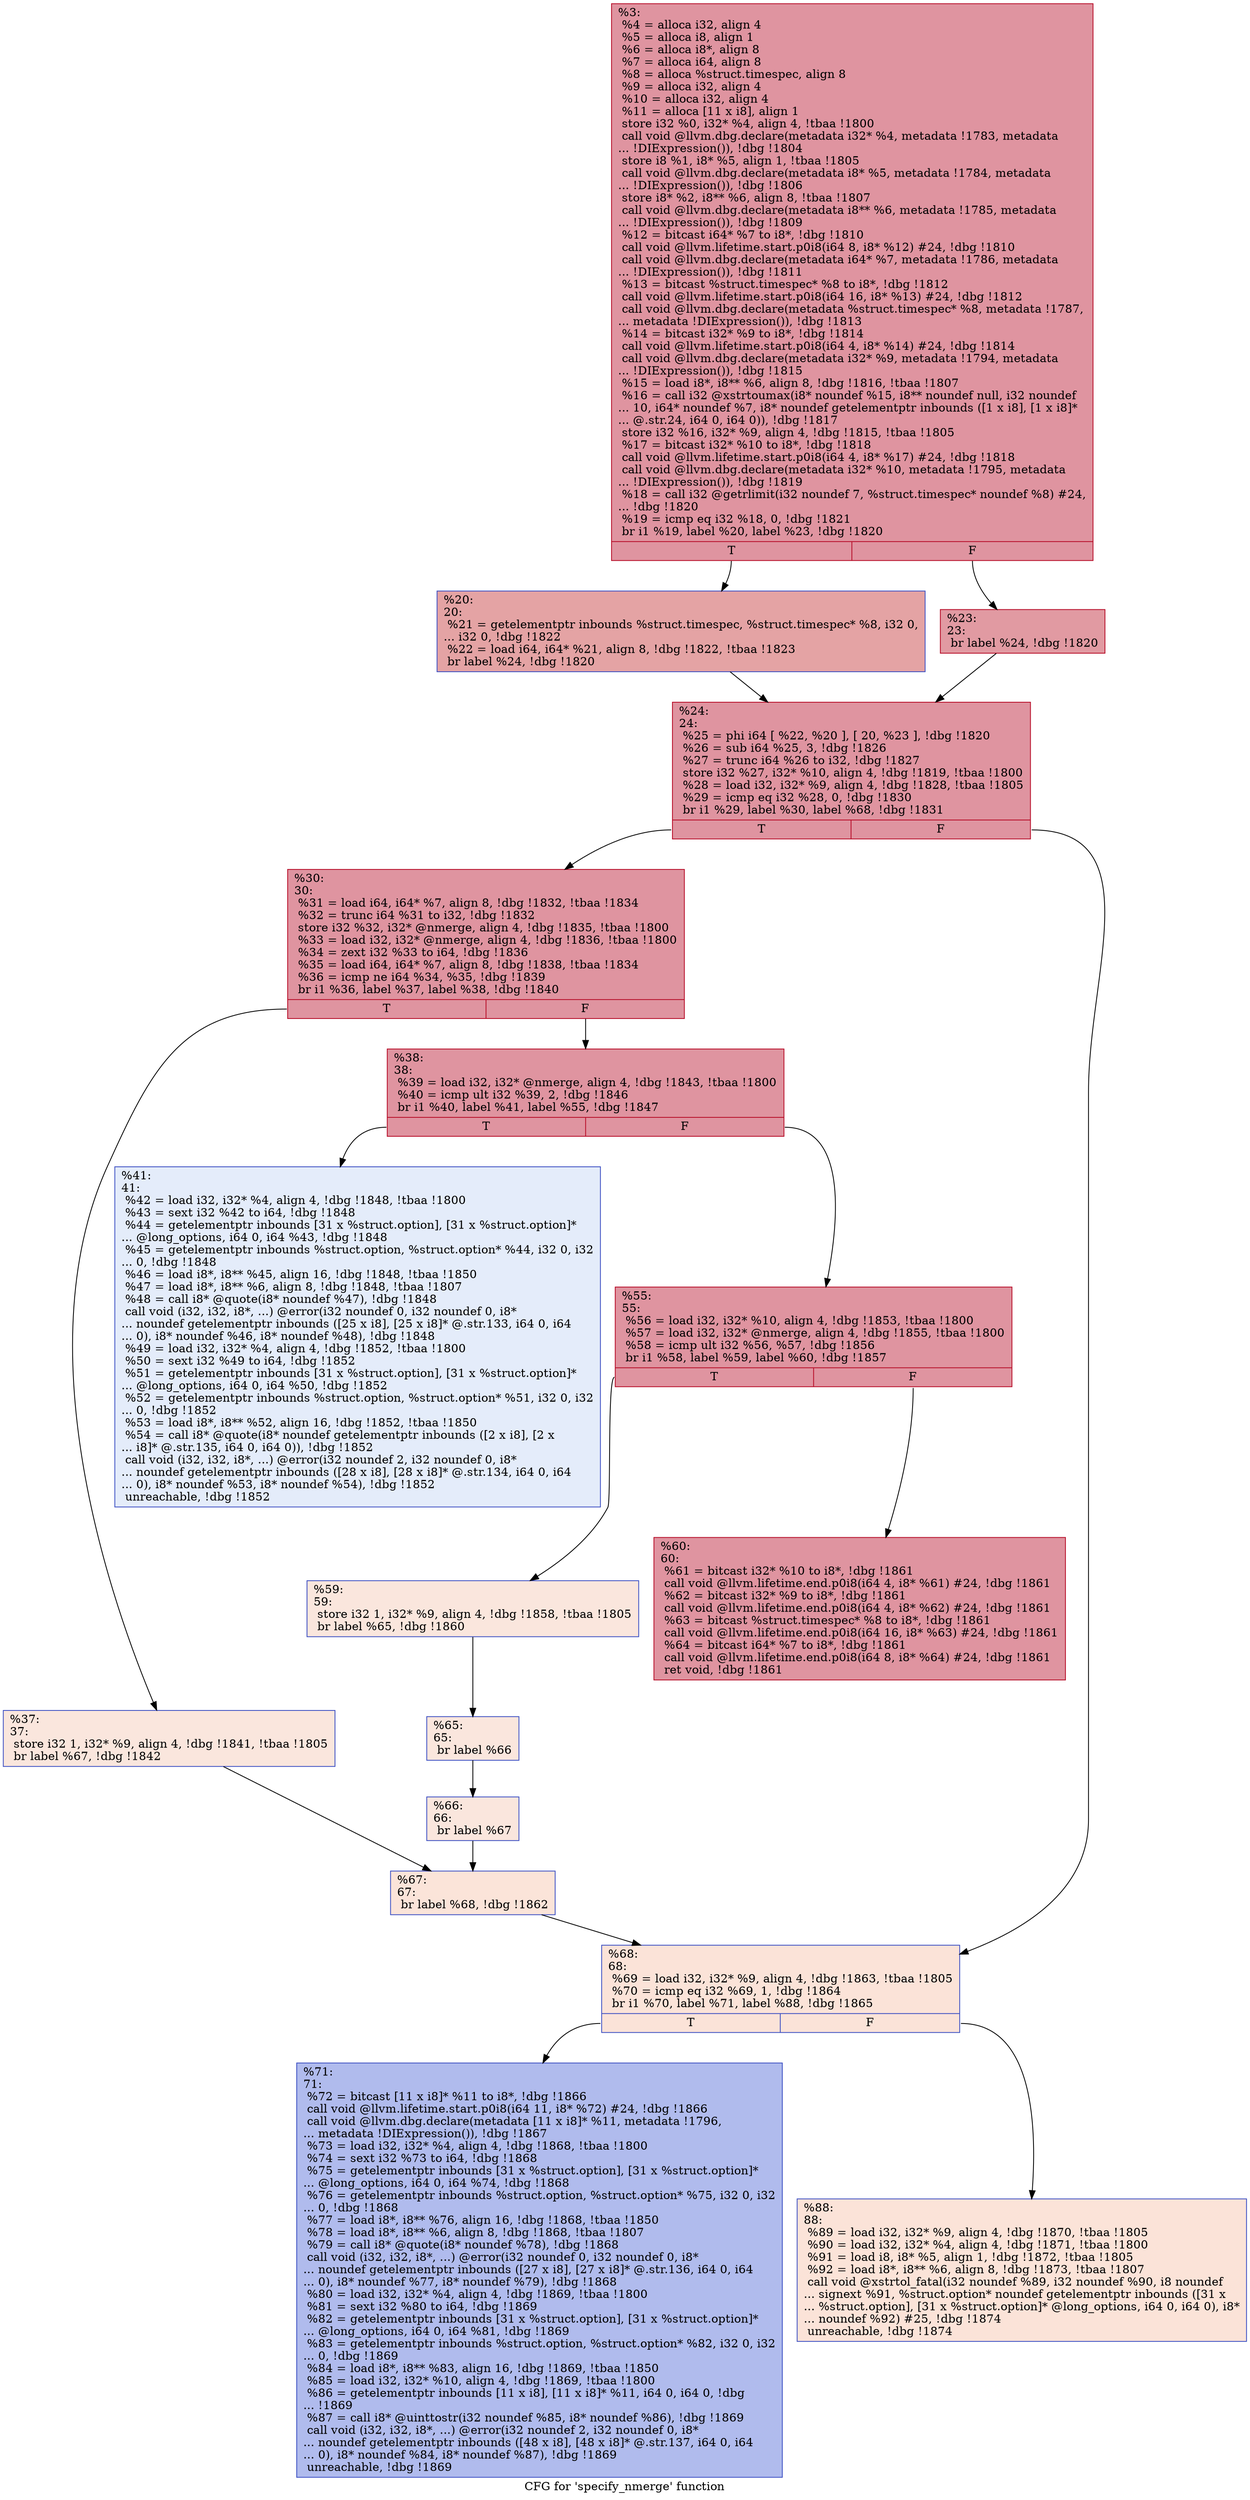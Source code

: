 digraph "CFG for 'specify_nmerge' function" {
	label="CFG for 'specify_nmerge' function";

	Node0x235ed10 [shape=record,color="#b70d28ff", style=filled, fillcolor="#b70d2870",label="{%3:\l  %4 = alloca i32, align 4\l  %5 = alloca i8, align 1\l  %6 = alloca i8*, align 8\l  %7 = alloca i64, align 8\l  %8 = alloca %struct.timespec, align 8\l  %9 = alloca i32, align 4\l  %10 = alloca i32, align 4\l  %11 = alloca [11 x i8], align 1\l  store i32 %0, i32* %4, align 4, !tbaa !1800\l  call void @llvm.dbg.declare(metadata i32* %4, metadata !1783, metadata\l... !DIExpression()), !dbg !1804\l  store i8 %1, i8* %5, align 1, !tbaa !1805\l  call void @llvm.dbg.declare(metadata i8* %5, metadata !1784, metadata\l... !DIExpression()), !dbg !1806\l  store i8* %2, i8** %6, align 8, !tbaa !1807\l  call void @llvm.dbg.declare(metadata i8** %6, metadata !1785, metadata\l... !DIExpression()), !dbg !1809\l  %12 = bitcast i64* %7 to i8*, !dbg !1810\l  call void @llvm.lifetime.start.p0i8(i64 8, i8* %12) #24, !dbg !1810\l  call void @llvm.dbg.declare(metadata i64* %7, metadata !1786, metadata\l... !DIExpression()), !dbg !1811\l  %13 = bitcast %struct.timespec* %8 to i8*, !dbg !1812\l  call void @llvm.lifetime.start.p0i8(i64 16, i8* %13) #24, !dbg !1812\l  call void @llvm.dbg.declare(metadata %struct.timespec* %8, metadata !1787,\l... metadata !DIExpression()), !dbg !1813\l  %14 = bitcast i32* %9 to i8*, !dbg !1814\l  call void @llvm.lifetime.start.p0i8(i64 4, i8* %14) #24, !dbg !1814\l  call void @llvm.dbg.declare(metadata i32* %9, metadata !1794, metadata\l... !DIExpression()), !dbg !1815\l  %15 = load i8*, i8** %6, align 8, !dbg !1816, !tbaa !1807\l  %16 = call i32 @xstrtoumax(i8* noundef %15, i8** noundef null, i32 noundef\l... 10, i64* noundef %7, i8* noundef getelementptr inbounds ([1 x i8], [1 x i8]*\l... @.str.24, i64 0, i64 0)), !dbg !1817\l  store i32 %16, i32* %9, align 4, !dbg !1815, !tbaa !1805\l  %17 = bitcast i32* %10 to i8*, !dbg !1818\l  call void @llvm.lifetime.start.p0i8(i64 4, i8* %17) #24, !dbg !1818\l  call void @llvm.dbg.declare(metadata i32* %10, metadata !1795, metadata\l... !DIExpression()), !dbg !1819\l  %18 = call i32 @getrlimit(i32 noundef 7, %struct.timespec* noundef %8) #24,\l... !dbg !1820\l  %19 = icmp eq i32 %18, 0, !dbg !1821\l  br i1 %19, label %20, label %23, !dbg !1820\l|{<s0>T|<s1>F}}"];
	Node0x235ed10:s0 -> Node0x235edf0;
	Node0x235ed10:s1 -> Node0x235ee40;
	Node0x235edf0 [shape=record,color="#3d50c3ff", style=filled, fillcolor="#c32e3170",label="{%20:\l20:                                               \l  %21 = getelementptr inbounds %struct.timespec, %struct.timespec* %8, i32 0,\l... i32 0, !dbg !1822\l  %22 = load i64, i64* %21, align 8, !dbg !1822, !tbaa !1823\l  br label %24, !dbg !1820\l}"];
	Node0x235edf0 -> Node0x235ee90;
	Node0x235ee40 [shape=record,color="#b70d28ff", style=filled, fillcolor="#bb1b2c70",label="{%23:\l23:                                               \l  br label %24, !dbg !1820\l}"];
	Node0x235ee40 -> Node0x235ee90;
	Node0x235ee90 [shape=record,color="#b70d28ff", style=filled, fillcolor="#b70d2870",label="{%24:\l24:                                               \l  %25 = phi i64 [ %22, %20 ], [ 20, %23 ], !dbg !1820\l  %26 = sub i64 %25, 3, !dbg !1826\l  %27 = trunc i64 %26 to i32, !dbg !1827\l  store i32 %27, i32* %10, align 4, !dbg !1819, !tbaa !1800\l  %28 = load i32, i32* %9, align 4, !dbg !1828, !tbaa !1805\l  %29 = icmp eq i32 %28, 0, !dbg !1830\l  br i1 %29, label %30, label %68, !dbg !1831\l|{<s0>T|<s1>F}}"];
	Node0x235ee90:s0 -> Node0x235eee0;
	Node0x235ee90:s1 -> Node0x235f200;
	Node0x235eee0 [shape=record,color="#b70d28ff", style=filled, fillcolor="#b70d2870",label="{%30:\l30:                                               \l  %31 = load i64, i64* %7, align 8, !dbg !1832, !tbaa !1834\l  %32 = trunc i64 %31 to i32, !dbg !1832\l  store i32 %32, i32* @nmerge, align 4, !dbg !1835, !tbaa !1800\l  %33 = load i32, i32* @nmerge, align 4, !dbg !1836, !tbaa !1800\l  %34 = zext i32 %33 to i64, !dbg !1836\l  %35 = load i64, i64* %7, align 8, !dbg !1838, !tbaa !1834\l  %36 = icmp ne i64 %34, %35, !dbg !1839\l  br i1 %36, label %37, label %38, !dbg !1840\l|{<s0>T|<s1>F}}"];
	Node0x235eee0:s0 -> Node0x235ef30;
	Node0x235eee0:s1 -> Node0x235ef80;
	Node0x235ef30 [shape=record,color="#3d50c3ff", style=filled, fillcolor="#f3c7b170",label="{%37:\l37:                                               \l  store i32 1, i32* %9, align 4, !dbg !1841, !tbaa !1805\l  br label %67, !dbg !1842\l}"];
	Node0x235ef30 -> Node0x235f1b0;
	Node0x235ef80 [shape=record,color="#b70d28ff", style=filled, fillcolor="#b70d2870",label="{%38:\l38:                                               \l  %39 = load i32, i32* @nmerge, align 4, !dbg !1843, !tbaa !1800\l  %40 = icmp ult i32 %39, 2, !dbg !1846\l  br i1 %40, label %41, label %55, !dbg !1847\l|{<s0>T|<s1>F}}"];
	Node0x235ef80:s0 -> Node0x235efd0;
	Node0x235ef80:s1 -> Node0x235f020;
	Node0x235efd0 [shape=record,color="#3d50c3ff", style=filled, fillcolor="#c1d4f470",label="{%41:\l41:                                               \l  %42 = load i32, i32* %4, align 4, !dbg !1848, !tbaa !1800\l  %43 = sext i32 %42 to i64, !dbg !1848\l  %44 = getelementptr inbounds [31 x %struct.option], [31 x %struct.option]*\l... @long_options, i64 0, i64 %43, !dbg !1848\l  %45 = getelementptr inbounds %struct.option, %struct.option* %44, i32 0, i32\l... 0, !dbg !1848\l  %46 = load i8*, i8** %45, align 16, !dbg !1848, !tbaa !1850\l  %47 = load i8*, i8** %6, align 8, !dbg !1848, !tbaa !1807\l  %48 = call i8* @quote(i8* noundef %47), !dbg !1848\l  call void (i32, i32, i8*, ...) @error(i32 noundef 0, i32 noundef 0, i8*\l... noundef getelementptr inbounds ([25 x i8], [25 x i8]* @.str.133, i64 0, i64\l... 0), i8* noundef %46, i8* noundef %48), !dbg !1848\l  %49 = load i32, i32* %4, align 4, !dbg !1852, !tbaa !1800\l  %50 = sext i32 %49 to i64, !dbg !1852\l  %51 = getelementptr inbounds [31 x %struct.option], [31 x %struct.option]*\l... @long_options, i64 0, i64 %50, !dbg !1852\l  %52 = getelementptr inbounds %struct.option, %struct.option* %51, i32 0, i32\l... 0, !dbg !1852\l  %53 = load i8*, i8** %52, align 16, !dbg !1852, !tbaa !1850\l  %54 = call i8* @quote(i8* noundef getelementptr inbounds ([2 x i8], [2 x\l... i8]* @.str.135, i64 0, i64 0)), !dbg !1852\l  call void (i32, i32, i8*, ...) @error(i32 noundef 2, i32 noundef 0, i8*\l... noundef getelementptr inbounds ([28 x i8], [28 x i8]* @.str.134, i64 0, i64\l... 0), i8* noundef %53, i8* noundef %54), !dbg !1852\l  unreachable, !dbg !1852\l}"];
	Node0x235f020 [shape=record,color="#b70d28ff", style=filled, fillcolor="#b70d2870",label="{%55:\l55:                                               \l  %56 = load i32, i32* %10, align 4, !dbg !1853, !tbaa !1800\l  %57 = load i32, i32* @nmerge, align 4, !dbg !1855, !tbaa !1800\l  %58 = icmp ult i32 %56, %57, !dbg !1856\l  br i1 %58, label %59, label %60, !dbg !1857\l|{<s0>T|<s1>F}}"];
	Node0x235f020:s0 -> Node0x235f070;
	Node0x235f020:s1 -> Node0x235f0c0;
	Node0x235f070 [shape=record,color="#3d50c3ff", style=filled, fillcolor="#f3c7b170",label="{%59:\l59:                                               \l  store i32 1, i32* %9, align 4, !dbg !1858, !tbaa !1805\l  br label %65, !dbg !1860\l}"];
	Node0x235f070 -> Node0x235f110;
	Node0x235f0c0 [shape=record,color="#b70d28ff", style=filled, fillcolor="#b70d2870",label="{%60:\l60:                                               \l  %61 = bitcast i32* %10 to i8*, !dbg !1861\l  call void @llvm.lifetime.end.p0i8(i64 4, i8* %61) #24, !dbg !1861\l  %62 = bitcast i32* %9 to i8*, !dbg !1861\l  call void @llvm.lifetime.end.p0i8(i64 4, i8* %62) #24, !dbg !1861\l  %63 = bitcast %struct.timespec* %8 to i8*, !dbg !1861\l  call void @llvm.lifetime.end.p0i8(i64 16, i8* %63) #24, !dbg !1861\l  %64 = bitcast i64* %7 to i8*, !dbg !1861\l  call void @llvm.lifetime.end.p0i8(i64 8, i8* %64) #24, !dbg !1861\l  ret void, !dbg !1861\l}"];
	Node0x235f110 [shape=record,color="#3d50c3ff", style=filled, fillcolor="#f3c7b170",label="{%65:\l65:                                               \l  br label %66\l}"];
	Node0x235f110 -> Node0x235f160;
	Node0x235f160 [shape=record,color="#3d50c3ff", style=filled, fillcolor="#f3c7b170",label="{%66:\l66:                                               \l  br label %67\l}"];
	Node0x235f160 -> Node0x235f1b0;
	Node0x235f1b0 [shape=record,color="#3d50c3ff", style=filled, fillcolor="#f5c1a970",label="{%67:\l67:                                               \l  br label %68, !dbg !1862\l}"];
	Node0x235f1b0 -> Node0x235f200;
	Node0x235f200 [shape=record,color="#3d50c3ff", style=filled, fillcolor="#f6bfa670",label="{%68:\l68:                                               \l  %69 = load i32, i32* %9, align 4, !dbg !1863, !tbaa !1805\l  %70 = icmp eq i32 %69, 1, !dbg !1864\l  br i1 %70, label %71, label %88, !dbg !1865\l|{<s0>T|<s1>F}}"];
	Node0x235f200:s0 -> Node0x235f250;
	Node0x235f200:s1 -> Node0x235f2a0;
	Node0x235f250 [shape=record,color="#3d50c3ff", style=filled, fillcolor="#4c66d670",label="{%71:\l71:                                               \l  %72 = bitcast [11 x i8]* %11 to i8*, !dbg !1866\l  call void @llvm.lifetime.start.p0i8(i64 11, i8* %72) #24, !dbg !1866\l  call void @llvm.dbg.declare(metadata [11 x i8]* %11, metadata !1796,\l... metadata !DIExpression()), !dbg !1867\l  %73 = load i32, i32* %4, align 4, !dbg !1868, !tbaa !1800\l  %74 = sext i32 %73 to i64, !dbg !1868\l  %75 = getelementptr inbounds [31 x %struct.option], [31 x %struct.option]*\l... @long_options, i64 0, i64 %74, !dbg !1868\l  %76 = getelementptr inbounds %struct.option, %struct.option* %75, i32 0, i32\l... 0, !dbg !1868\l  %77 = load i8*, i8** %76, align 16, !dbg !1868, !tbaa !1850\l  %78 = load i8*, i8** %6, align 8, !dbg !1868, !tbaa !1807\l  %79 = call i8* @quote(i8* noundef %78), !dbg !1868\l  call void (i32, i32, i8*, ...) @error(i32 noundef 0, i32 noundef 0, i8*\l... noundef getelementptr inbounds ([27 x i8], [27 x i8]* @.str.136, i64 0, i64\l... 0), i8* noundef %77, i8* noundef %79), !dbg !1868\l  %80 = load i32, i32* %4, align 4, !dbg !1869, !tbaa !1800\l  %81 = sext i32 %80 to i64, !dbg !1869\l  %82 = getelementptr inbounds [31 x %struct.option], [31 x %struct.option]*\l... @long_options, i64 0, i64 %81, !dbg !1869\l  %83 = getelementptr inbounds %struct.option, %struct.option* %82, i32 0, i32\l... 0, !dbg !1869\l  %84 = load i8*, i8** %83, align 16, !dbg !1869, !tbaa !1850\l  %85 = load i32, i32* %10, align 4, !dbg !1869, !tbaa !1800\l  %86 = getelementptr inbounds [11 x i8], [11 x i8]* %11, i64 0, i64 0, !dbg\l... !1869\l  %87 = call i8* @uinttostr(i32 noundef %85, i8* noundef %86), !dbg !1869\l  call void (i32, i32, i8*, ...) @error(i32 noundef 2, i32 noundef 0, i8*\l... noundef getelementptr inbounds ([48 x i8], [48 x i8]* @.str.137, i64 0, i64\l... 0), i8* noundef %84, i8* noundef %87), !dbg !1869\l  unreachable, !dbg !1869\l}"];
	Node0x235f2a0 [shape=record,color="#3d50c3ff", style=filled, fillcolor="#f6bfa670",label="{%88:\l88:                                               \l  %89 = load i32, i32* %9, align 4, !dbg !1870, !tbaa !1805\l  %90 = load i32, i32* %4, align 4, !dbg !1871, !tbaa !1800\l  %91 = load i8, i8* %5, align 1, !dbg !1872, !tbaa !1805\l  %92 = load i8*, i8** %6, align 8, !dbg !1873, !tbaa !1807\l  call void @xstrtol_fatal(i32 noundef %89, i32 noundef %90, i8 noundef\l... signext %91, %struct.option* noundef getelementptr inbounds ([31 x\l... %struct.option], [31 x %struct.option]* @long_options, i64 0, i64 0), i8*\l... noundef %92) #25, !dbg !1874\l  unreachable, !dbg !1874\l}"];
}
